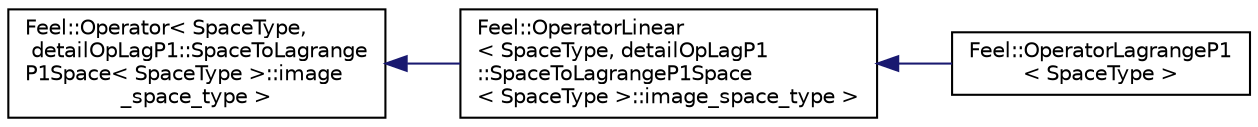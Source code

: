 digraph "Graphical Class Hierarchy"
{
 // LATEX_PDF_SIZE
  edge [fontname="Helvetica",fontsize="10",labelfontname="Helvetica",labelfontsize="10"];
  node [fontname="Helvetica",fontsize="10",shape=record];
  rankdir="LR";
  Node0 [label="Feel::Operator\< SpaceType,\l detailOpLagP1::SpaceToLagrange\lP1Space\< SpaceType \>::image\l_space_type \>",height=0.2,width=0.4,color="black", fillcolor="white", style="filled",URL="$classFeel_1_1Operator.html",tooltip=" "];
  Node0 -> Node1 [dir="back",color="midnightblue",fontsize="10",style="solid",fontname="Helvetica"];
  Node1 [label="Feel::OperatorLinear\l\< SpaceType, detailOpLagP1\l::SpaceToLagrangeP1Space\l\< SpaceType \>::image_space_type \>",height=0.2,width=0.4,color="black", fillcolor="white", style="filled",URL="$classFeel_1_1OperatorLinear.html",tooltip=" "];
  Node1 -> Node2 [dir="back",color="midnightblue",fontsize="10",style="solid",fontname="Helvetica"];
  Node2 [label="Feel::OperatorLagrangeP1\l\< SpaceType \>",height=0.2,width=0.4,color="black", fillcolor="white", style="filled",URL="$classFeel_1_1OperatorLagrangeP1.html",tooltip=" "];
}
